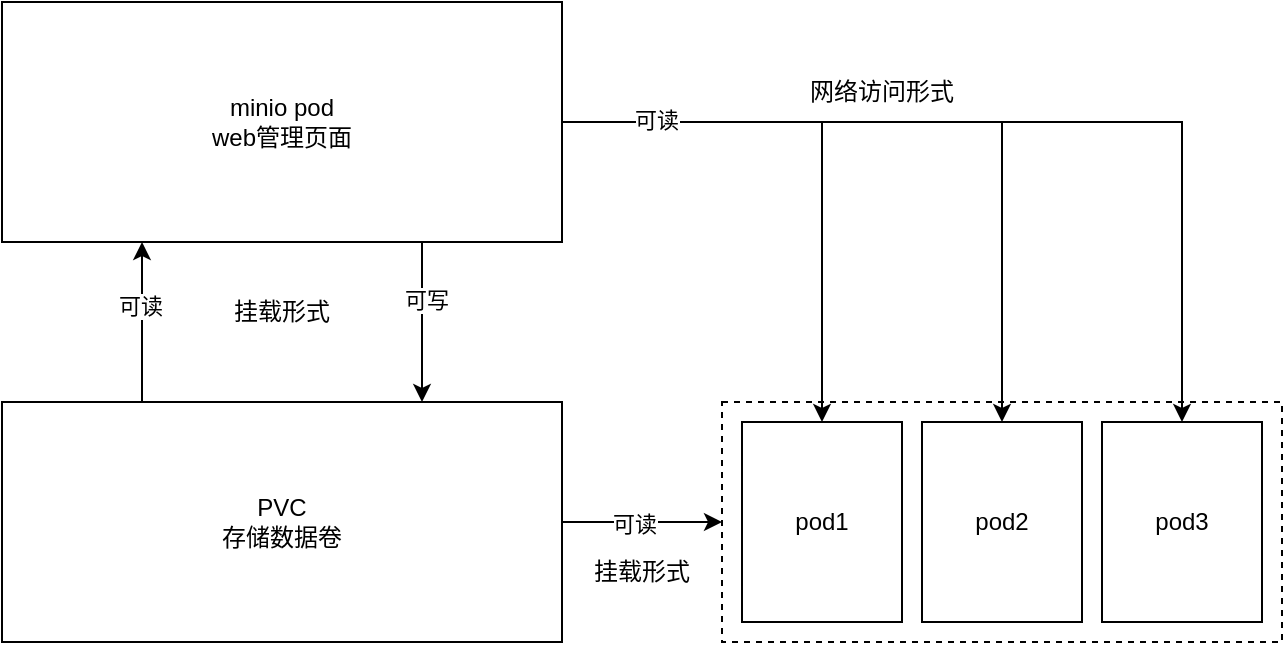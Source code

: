 <mxfile version="21.1.8" type="github">
  <diagram name="第 1 页" id="knmk15Cv5DMt0q0QKiO7">
    <mxGraphModel dx="954" dy="648" grid="1" gridSize="10" guides="1" tooltips="1" connect="1" arrows="1" fold="1" page="1" pageScale="1" pageWidth="10000" pageHeight="10000" math="0" shadow="0">
      <root>
        <mxCell id="0" />
        <mxCell id="1" parent="0" />
        <mxCell id="9YmfnDKV2qNvj7n0VGQ9-8" value="" style="rounded=0;whiteSpace=wrap;html=1;dashed=1;fillColor=none;" vertex="1" parent="1">
          <mxGeometry x="730" y="280" width="280" height="120" as="geometry" />
        </mxCell>
        <mxCell id="9YmfnDKV2qNvj7n0VGQ9-6" style="edgeStyle=orthogonalEdgeStyle;rounded=0;orthogonalLoop=1;jettySize=auto;html=1;exitX=0.25;exitY=0;exitDx=0;exitDy=0;entryX=0.25;entryY=1;entryDx=0;entryDy=0;" edge="1" parent="1" source="9YmfnDKV2qNvj7n0VGQ9-1" target="9YmfnDKV2qNvj7n0VGQ9-4">
          <mxGeometry relative="1" as="geometry" />
        </mxCell>
        <mxCell id="9YmfnDKV2qNvj7n0VGQ9-16" value="可读" style="edgeLabel;html=1;align=center;verticalAlign=middle;resizable=0;points=[];" vertex="1" connectable="0" parent="9YmfnDKV2qNvj7n0VGQ9-6">
          <mxGeometry x="0.2" y="1" relative="1" as="geometry">
            <mxPoint as="offset" />
          </mxGeometry>
        </mxCell>
        <mxCell id="9YmfnDKV2qNvj7n0VGQ9-9" value="" style="edgeStyle=orthogonalEdgeStyle;rounded=0;orthogonalLoop=1;jettySize=auto;html=1;" edge="1" parent="1" source="9YmfnDKV2qNvj7n0VGQ9-1" target="9YmfnDKV2qNvj7n0VGQ9-8">
          <mxGeometry relative="1" as="geometry" />
        </mxCell>
        <mxCell id="9YmfnDKV2qNvj7n0VGQ9-18" value="可读" style="edgeLabel;html=1;align=center;verticalAlign=middle;resizable=0;points=[];" vertex="1" connectable="0" parent="9YmfnDKV2qNvj7n0VGQ9-9">
          <mxGeometry x="-0.1" y="-1" relative="1" as="geometry">
            <mxPoint as="offset" />
          </mxGeometry>
        </mxCell>
        <mxCell id="9YmfnDKV2qNvj7n0VGQ9-1" value="PVC&lt;br&gt;存储数据卷" style="rounded=0;whiteSpace=wrap;html=1;" vertex="1" parent="1">
          <mxGeometry x="370" y="280" width="280" height="120" as="geometry" />
        </mxCell>
        <mxCell id="9YmfnDKV2qNvj7n0VGQ9-7" style="edgeStyle=orthogonalEdgeStyle;rounded=0;orthogonalLoop=1;jettySize=auto;html=1;exitX=0.75;exitY=1;exitDx=0;exitDy=0;entryX=0.75;entryY=0;entryDx=0;entryDy=0;" edge="1" parent="1" source="9YmfnDKV2qNvj7n0VGQ9-4" target="9YmfnDKV2qNvj7n0VGQ9-1">
          <mxGeometry relative="1" as="geometry" />
        </mxCell>
        <mxCell id="9YmfnDKV2qNvj7n0VGQ9-17" value="可写" style="edgeLabel;html=1;align=center;verticalAlign=middle;resizable=0;points=[];" vertex="1" connectable="0" parent="9YmfnDKV2qNvj7n0VGQ9-7">
          <mxGeometry x="-0.275" y="2" relative="1" as="geometry">
            <mxPoint as="offset" />
          </mxGeometry>
        </mxCell>
        <mxCell id="9YmfnDKV2qNvj7n0VGQ9-13" style="edgeStyle=orthogonalEdgeStyle;rounded=0;orthogonalLoop=1;jettySize=auto;html=1;exitX=1;exitY=0.5;exitDx=0;exitDy=0;entryX=0.5;entryY=0;entryDx=0;entryDy=0;" edge="1" parent="1" source="9YmfnDKV2qNvj7n0VGQ9-4" target="9YmfnDKV2qNvj7n0VGQ9-10">
          <mxGeometry relative="1" as="geometry" />
        </mxCell>
        <mxCell id="9YmfnDKV2qNvj7n0VGQ9-14" style="edgeStyle=orthogonalEdgeStyle;rounded=0;orthogonalLoop=1;jettySize=auto;html=1;exitX=1;exitY=0.5;exitDx=0;exitDy=0;entryX=0.5;entryY=0;entryDx=0;entryDy=0;" edge="1" parent="1" source="9YmfnDKV2qNvj7n0VGQ9-4" target="9YmfnDKV2qNvj7n0VGQ9-11">
          <mxGeometry relative="1" as="geometry" />
        </mxCell>
        <mxCell id="9YmfnDKV2qNvj7n0VGQ9-15" style="edgeStyle=orthogonalEdgeStyle;rounded=0;orthogonalLoop=1;jettySize=auto;html=1;exitX=1;exitY=0.5;exitDx=0;exitDy=0;" edge="1" parent="1" source="9YmfnDKV2qNvj7n0VGQ9-4" target="9YmfnDKV2qNvj7n0VGQ9-12">
          <mxGeometry relative="1" as="geometry" />
        </mxCell>
        <mxCell id="9YmfnDKV2qNvj7n0VGQ9-19" value="可读" style="edgeLabel;html=1;align=center;verticalAlign=middle;resizable=0;points=[];" vertex="1" connectable="0" parent="9YmfnDKV2qNvj7n0VGQ9-15">
          <mxGeometry x="-0.796" y="1" relative="1" as="geometry">
            <mxPoint as="offset" />
          </mxGeometry>
        </mxCell>
        <mxCell id="9YmfnDKV2qNvj7n0VGQ9-4" value="minio pod&lt;br&gt;web管理页面" style="rounded=0;whiteSpace=wrap;html=1;" vertex="1" parent="1">
          <mxGeometry x="370" y="80" width="280" height="120" as="geometry" />
        </mxCell>
        <mxCell id="9YmfnDKV2qNvj7n0VGQ9-10" value="pod1" style="rounded=0;whiteSpace=wrap;html=1;" vertex="1" parent="1">
          <mxGeometry x="740" y="290" width="80" height="100" as="geometry" />
        </mxCell>
        <mxCell id="9YmfnDKV2qNvj7n0VGQ9-11" value="pod2" style="rounded=0;whiteSpace=wrap;html=1;" vertex="1" parent="1">
          <mxGeometry x="830" y="290" width="80" height="100" as="geometry" />
        </mxCell>
        <mxCell id="9YmfnDKV2qNvj7n0VGQ9-12" value="pod3" style="rounded=0;whiteSpace=wrap;html=1;" vertex="1" parent="1">
          <mxGeometry x="920" y="290" width="80" height="100" as="geometry" />
        </mxCell>
        <mxCell id="9YmfnDKV2qNvj7n0VGQ9-20" value="挂载形式" style="text;html=1;strokeColor=none;fillColor=none;align=center;verticalAlign=middle;whiteSpace=wrap;rounded=0;" vertex="1" parent="1">
          <mxGeometry x="480" y="220" width="60" height="30" as="geometry" />
        </mxCell>
        <mxCell id="9YmfnDKV2qNvj7n0VGQ9-21" value="挂载形式" style="text;html=1;strokeColor=none;fillColor=none;align=center;verticalAlign=middle;whiteSpace=wrap;rounded=0;" vertex="1" parent="1">
          <mxGeometry x="660" y="350" width="60" height="30" as="geometry" />
        </mxCell>
        <mxCell id="9YmfnDKV2qNvj7n0VGQ9-22" value="网络访问形式" style="text;html=1;strokeColor=none;fillColor=none;align=center;verticalAlign=middle;whiteSpace=wrap;rounded=0;" vertex="1" parent="1">
          <mxGeometry x="770" y="110" width="80" height="30" as="geometry" />
        </mxCell>
      </root>
    </mxGraphModel>
  </diagram>
</mxfile>
